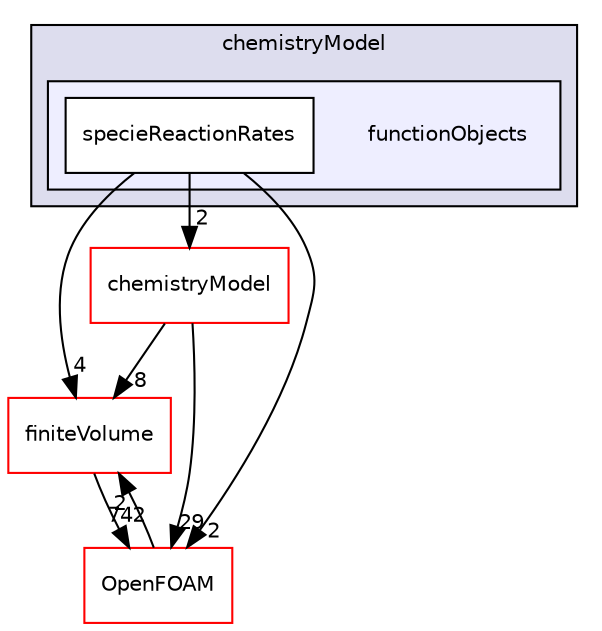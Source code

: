 digraph "src/thermophysicalModels/chemistryModel/functionObjects" {
  bgcolor=transparent;
  compound=true
  node [ fontsize="10", fontname="Helvetica"];
  edge [ labelfontsize="10", labelfontname="Helvetica"];
  subgraph clusterdir_1d2615a04667ebfe9c88383cd1b75f4e {
    graph [ bgcolor="#ddddee", pencolor="black", label="chemistryModel" fontname="Helvetica", fontsize="10", URL="dir_1d2615a04667ebfe9c88383cd1b75f4e.html"]
  subgraph clusterdir_2e22ab82575f66235534fc025c0631b8 {
    graph [ bgcolor="#eeeeff", pencolor="black", label="" URL="dir_2e22ab82575f66235534fc025c0631b8.html"];
    dir_2e22ab82575f66235534fc025c0631b8 [shape=plaintext label="functionObjects"];
    dir_187e8e6a9de4aa8435fbb9e7ba2cde5a [shape=box label="specieReactionRates" color="black" fillcolor="white" style="filled" URL="dir_187e8e6a9de4aa8435fbb9e7ba2cde5a.html"];
  }
  }
  dir_9bd15774b555cf7259a6fa18f99fe99b [shape=box label="finiteVolume" color="red" URL="dir_9bd15774b555cf7259a6fa18f99fe99b.html"];
  dir_c571401ccb489c71ff21e08e929f4e25 [shape=box label="chemistryModel" color="red" URL="dir_c571401ccb489c71ff21e08e929f4e25.html"];
  dir_c5473ff19b20e6ec4dfe5c310b3778a8 [shape=box label="OpenFOAM" color="red" URL="dir_c5473ff19b20e6ec4dfe5c310b3778a8.html"];
  dir_9bd15774b555cf7259a6fa18f99fe99b->dir_c5473ff19b20e6ec4dfe5c310b3778a8 [headlabel="742", labeldistance=1.5 headhref="dir_000867_001929.html"];
  dir_187e8e6a9de4aa8435fbb9e7ba2cde5a->dir_9bd15774b555cf7259a6fa18f99fe99b [headlabel="4", labeldistance=1.5 headhref="dir_002791_000867.html"];
  dir_187e8e6a9de4aa8435fbb9e7ba2cde5a->dir_c571401ccb489c71ff21e08e929f4e25 [headlabel="2", labeldistance=1.5 headhref="dir_002791_002764.html"];
  dir_187e8e6a9de4aa8435fbb9e7ba2cde5a->dir_c5473ff19b20e6ec4dfe5c310b3778a8 [headlabel="2", labeldistance=1.5 headhref="dir_002791_001929.html"];
  dir_c571401ccb489c71ff21e08e929f4e25->dir_9bd15774b555cf7259a6fa18f99fe99b [headlabel="8", labeldistance=1.5 headhref="dir_002764_000867.html"];
  dir_c571401ccb489c71ff21e08e929f4e25->dir_c5473ff19b20e6ec4dfe5c310b3778a8 [headlabel="29", labeldistance=1.5 headhref="dir_002764_001929.html"];
  dir_c5473ff19b20e6ec4dfe5c310b3778a8->dir_9bd15774b555cf7259a6fa18f99fe99b [headlabel="2", labeldistance=1.5 headhref="dir_001929_000867.html"];
}
